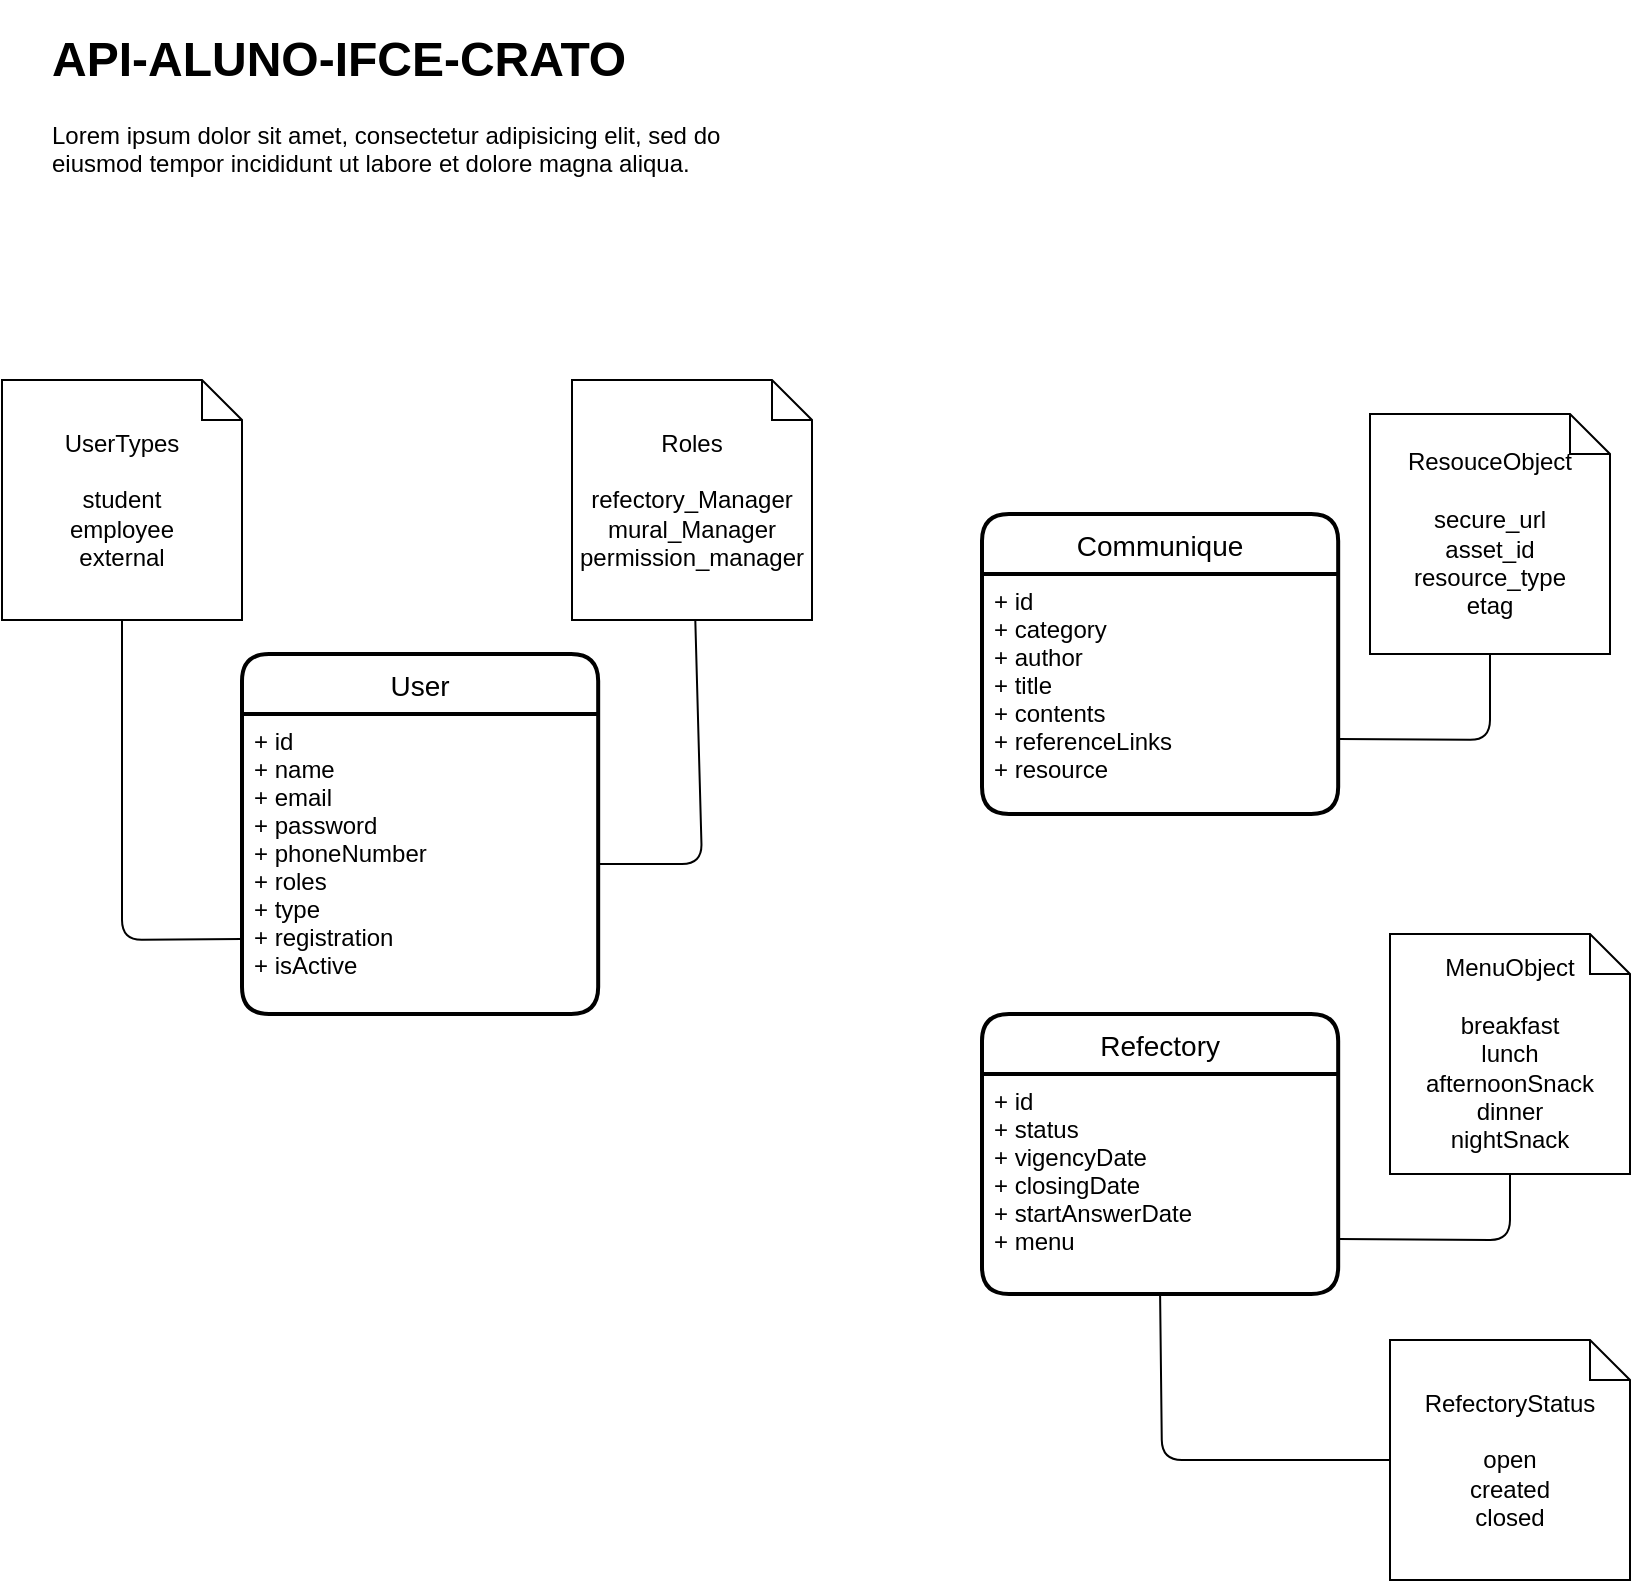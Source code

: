 <mxfile>
    <diagram id="TMBwA5DztnVCV4QIb_Yg" name="Page-1">
        <mxGraphModel dx="1511" dy="699" grid="1" gridSize="10" guides="1" tooltips="1" connect="1" arrows="1" fold="1" page="1" pageScale="1" pageWidth="850" pageHeight="1100" math="0" shadow="0">
            <root>
                <mxCell id="0"/>
                <mxCell id="1" parent="0"/>
                <mxCell id="2" value="User" style="swimlane;childLayout=stackLayout;horizontal=1;startSize=30;horizontalStack=0;rounded=1;fontSize=14;fontStyle=0;strokeWidth=2;resizeParent=0;resizeLast=1;shadow=0;dashed=0;align=center;" vertex="1" parent="1">
                    <mxGeometry x="140" y="357" width="178.09" height="180" as="geometry"/>
                </mxCell>
                <mxCell id="3" value="+ id&#10;+ name&#10;+ email&#10;+ password&#10;+ phoneNumber&#10;+ roles&#10;+ type&#10;+ registration&#10;+ isActive" style="align=left;strokeColor=none;fillColor=none;spacingLeft=4;fontSize=12;verticalAlign=top;resizable=0;rotatable=0;part=1;" vertex="1" parent="2">
                    <mxGeometry y="30" width="178.09" height="150" as="geometry"/>
                </mxCell>
                <mxCell id="5" value="Communique" style="swimlane;childLayout=stackLayout;horizontal=1;startSize=30;horizontalStack=0;rounded=1;fontSize=14;fontStyle=0;strokeWidth=2;resizeParent=0;resizeLast=1;shadow=0;dashed=0;align=center;" vertex="1" parent="1">
                    <mxGeometry x="510" y="287" width="178.09" height="150" as="geometry"/>
                </mxCell>
                <mxCell id="6" value="+ id&#10;+ category&#10;+ author&#10;+ title&#10;+ contents&#10;+ referenceLinks&#10;+ resource" style="align=left;strokeColor=none;fillColor=none;spacingLeft=4;fontSize=12;verticalAlign=top;resizable=0;rotatable=0;part=1;" vertex="1" parent="5">
                    <mxGeometry y="30" width="178.09" height="120" as="geometry"/>
                </mxCell>
                <mxCell id="9" style="edgeStyle=none;html=1;entryX=1;entryY=0.75;entryDx=0;entryDy=0;endArrow=none;endFill=0;" edge="1" parent="1" source="7" target="5">
                    <mxGeometry relative="1" as="geometry">
                        <Array as="points">
                            <mxPoint x="764" y="400"/>
                        </Array>
                    </mxGeometry>
                </mxCell>
                <mxCell id="7" value="ResouceObject&lt;br&gt;&lt;br&gt;secure_url&lt;br&gt;asset_id&lt;br&gt;resource_type&lt;br&gt;etag" style="shape=note;size=20;whiteSpace=wrap;html=1;" vertex="1" parent="1">
                    <mxGeometry x="704" y="237" width="120" height="120" as="geometry"/>
                </mxCell>
                <mxCell id="10" value="Refectory" style="swimlane;childLayout=stackLayout;horizontal=1;startSize=30;horizontalStack=0;rounded=1;fontSize=14;fontStyle=0;strokeWidth=2;resizeParent=0;resizeLast=1;shadow=0;dashed=0;align=center;" vertex="1" parent="1">
                    <mxGeometry x="510" y="537" width="178.09" height="140" as="geometry"/>
                </mxCell>
                <mxCell id="11" value="+ id&#10;+ status&#10;+ vigencyDate&#10;+ closingDate&#10;+ startAnswerDate&#10;+ menu" style="align=left;strokeColor=none;fillColor=none;spacingLeft=4;fontSize=12;verticalAlign=top;resizable=0;rotatable=0;part=1;" vertex="1" parent="10">
                    <mxGeometry y="30" width="178.09" height="110" as="geometry"/>
                </mxCell>
                <mxCell id="13" style="edgeStyle=none;html=1;entryX=1;entryY=0.75;entryDx=0;entryDy=0;endArrow=none;endFill=0;" edge="1" parent="1" source="12" target="11">
                    <mxGeometry relative="1" as="geometry">
                        <Array as="points">
                            <mxPoint x="774" y="650"/>
                        </Array>
                    </mxGeometry>
                </mxCell>
                <mxCell id="12" value="MenuObject&lt;br&gt;&lt;br&gt;breakfast&lt;br&gt;lunch&lt;br&gt;afternoonSnack&lt;br&gt;dinner&lt;br&gt;nightSnack" style="shape=note;size=20;whiteSpace=wrap;html=1;" vertex="1" parent="1">
                    <mxGeometry x="714" y="497" width="120" height="120" as="geometry"/>
                </mxCell>
                <mxCell id="16" style="edgeStyle=none;html=1;entryX=0;entryY=0.75;entryDx=0;entryDy=0;endArrow=none;endFill=0;" edge="1" parent="1" source="14" target="3">
                    <mxGeometry relative="1" as="geometry">
                        <Array as="points">
                            <mxPoint x="80" y="500"/>
                        </Array>
                    </mxGeometry>
                </mxCell>
                <mxCell id="14" value="UserTypes&lt;br&gt;&lt;br&gt;student&lt;br&gt;&lt;div&gt;employee&lt;/div&gt;&lt;div&gt;external&lt;/div&gt;" style="shape=note;size=20;whiteSpace=wrap;html=1;" vertex="1" parent="1">
                    <mxGeometry x="20" y="220" width="120" height="120" as="geometry"/>
                </mxCell>
                <mxCell id="15" value="&lt;h1&gt;API-ALUNO-IFCE-CRATO&lt;/h1&gt;&lt;p&gt;Lorem ipsum dolor sit amet, consectetur adipisicing elit, sed do eiusmod tempor incididunt ut labore et dolore magna aliqua.&lt;/p&gt;" style="text;html=1;strokeColor=none;fillColor=none;spacing=5;spacingTop=-20;whiteSpace=wrap;overflow=hidden;rounded=0;" vertex="1" parent="1">
                    <mxGeometry x="40" y="40" width="360" height="120" as="geometry"/>
                </mxCell>
                <mxCell id="18" style="edgeStyle=none;html=1;entryX=1;entryY=0.5;entryDx=0;entryDy=0;endArrow=none;endFill=0;" edge="1" parent="1" source="17" target="3">
                    <mxGeometry relative="1" as="geometry">
                        <Array as="points">
                            <mxPoint x="370" y="462"/>
                        </Array>
                    </mxGeometry>
                </mxCell>
                <mxCell id="17" value="Roles&lt;br&gt;&lt;br&gt;&lt;div&gt;refectory_Manager&lt;/div&gt;&lt;div&gt;mural_Manager&lt;/div&gt;&lt;div&gt;permission_manager&lt;/div&gt;" style="shape=note;size=20;whiteSpace=wrap;html=1;" vertex="1" parent="1">
                    <mxGeometry x="305" y="220" width="120" height="120" as="geometry"/>
                </mxCell>
                <mxCell id="20" style="edgeStyle=none;html=1;entryX=0.5;entryY=1;entryDx=0;entryDy=0;endArrow=none;endFill=0;" edge="1" parent="1" source="19" target="11">
                    <mxGeometry relative="1" as="geometry">
                        <Array as="points">
                            <mxPoint x="600" y="760"/>
                        </Array>
                    </mxGeometry>
                </mxCell>
                <mxCell id="19" value="RefectoryStatus&lt;br&gt;&lt;br&gt;&lt;div&gt;open&lt;/div&gt;&lt;div&gt;created&lt;/div&gt;&lt;div&gt;closed&lt;/div&gt;" style="shape=note;size=20;whiteSpace=wrap;html=1;" vertex="1" parent="1">
                    <mxGeometry x="714" y="700" width="120" height="120" as="geometry"/>
                </mxCell>
            </root>
        </mxGraphModel>
    </diagram>
</mxfile>